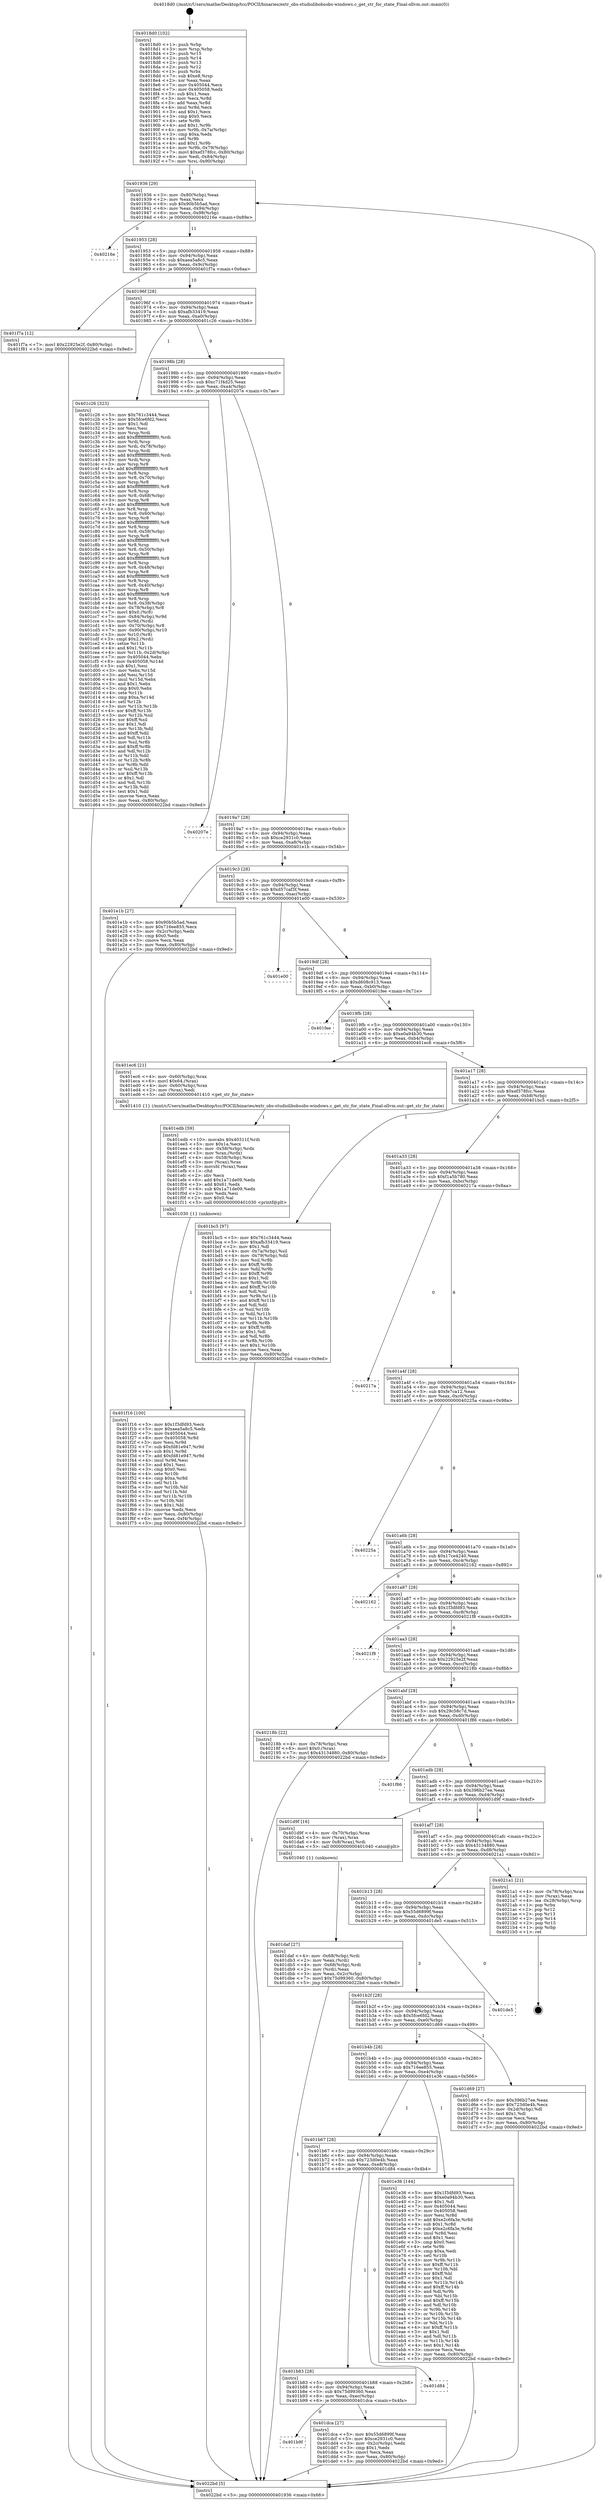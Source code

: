 digraph "0x4018d0" {
  label = "0x4018d0 (/mnt/c/Users/mathe/Desktop/tcc/POCII/binaries/extr_obs-studiolibobsobs-windows.c_get_str_for_state_Final-ollvm.out::main(0))"
  labelloc = "t"
  node[shape=record]

  Entry [label="",width=0.3,height=0.3,shape=circle,fillcolor=black,style=filled]
  "0x401936" [label="{
     0x401936 [29]\l
     | [instrs]\l
     &nbsp;&nbsp;0x401936 \<+3\>: mov -0x80(%rbp),%eax\l
     &nbsp;&nbsp;0x401939 \<+2\>: mov %eax,%ecx\l
     &nbsp;&nbsp;0x40193b \<+6\>: sub $0x90b5b5ad,%ecx\l
     &nbsp;&nbsp;0x401941 \<+6\>: mov %eax,-0x94(%rbp)\l
     &nbsp;&nbsp;0x401947 \<+6\>: mov %ecx,-0x98(%rbp)\l
     &nbsp;&nbsp;0x40194d \<+6\>: je 000000000040216e \<main+0x89e\>\l
  }"]
  "0x40216e" [label="{
     0x40216e\l
  }", style=dashed]
  "0x401953" [label="{
     0x401953 [28]\l
     | [instrs]\l
     &nbsp;&nbsp;0x401953 \<+5\>: jmp 0000000000401958 \<main+0x88\>\l
     &nbsp;&nbsp;0x401958 \<+6\>: mov -0x94(%rbp),%eax\l
     &nbsp;&nbsp;0x40195e \<+5\>: sub $0xaea5a8c5,%eax\l
     &nbsp;&nbsp;0x401963 \<+6\>: mov %eax,-0x9c(%rbp)\l
     &nbsp;&nbsp;0x401969 \<+6\>: je 0000000000401f7a \<main+0x6aa\>\l
  }"]
  Exit [label="",width=0.3,height=0.3,shape=circle,fillcolor=black,style=filled,peripheries=2]
  "0x401f7a" [label="{
     0x401f7a [12]\l
     | [instrs]\l
     &nbsp;&nbsp;0x401f7a \<+7\>: movl $0x22925e2f,-0x80(%rbp)\l
     &nbsp;&nbsp;0x401f81 \<+5\>: jmp 00000000004022bd \<main+0x9ed\>\l
  }"]
  "0x40196f" [label="{
     0x40196f [28]\l
     | [instrs]\l
     &nbsp;&nbsp;0x40196f \<+5\>: jmp 0000000000401974 \<main+0xa4\>\l
     &nbsp;&nbsp;0x401974 \<+6\>: mov -0x94(%rbp),%eax\l
     &nbsp;&nbsp;0x40197a \<+5\>: sub $0xafb33419,%eax\l
     &nbsp;&nbsp;0x40197f \<+6\>: mov %eax,-0xa0(%rbp)\l
     &nbsp;&nbsp;0x401985 \<+6\>: je 0000000000401c26 \<main+0x356\>\l
  }"]
  "0x401f16" [label="{
     0x401f16 [100]\l
     | [instrs]\l
     &nbsp;&nbsp;0x401f16 \<+5\>: mov $0x1f3dfd93,%ecx\l
     &nbsp;&nbsp;0x401f1b \<+5\>: mov $0xaea5a8c5,%edx\l
     &nbsp;&nbsp;0x401f20 \<+7\>: mov 0x405044,%esi\l
     &nbsp;&nbsp;0x401f27 \<+8\>: mov 0x405058,%r8d\l
     &nbsp;&nbsp;0x401f2f \<+3\>: mov %esi,%r9d\l
     &nbsp;&nbsp;0x401f32 \<+7\>: sub $0xfd81e947,%r9d\l
     &nbsp;&nbsp;0x401f39 \<+4\>: sub $0x1,%r9d\l
     &nbsp;&nbsp;0x401f3d \<+7\>: add $0xfd81e947,%r9d\l
     &nbsp;&nbsp;0x401f44 \<+4\>: imul %r9d,%esi\l
     &nbsp;&nbsp;0x401f48 \<+3\>: and $0x1,%esi\l
     &nbsp;&nbsp;0x401f4b \<+3\>: cmp $0x0,%esi\l
     &nbsp;&nbsp;0x401f4e \<+4\>: sete %r10b\l
     &nbsp;&nbsp;0x401f52 \<+4\>: cmp $0xa,%r8d\l
     &nbsp;&nbsp;0x401f56 \<+4\>: setl %r11b\l
     &nbsp;&nbsp;0x401f5a \<+3\>: mov %r10b,%bl\l
     &nbsp;&nbsp;0x401f5d \<+3\>: and %r11b,%bl\l
     &nbsp;&nbsp;0x401f60 \<+3\>: xor %r11b,%r10b\l
     &nbsp;&nbsp;0x401f63 \<+3\>: or %r10b,%bl\l
     &nbsp;&nbsp;0x401f66 \<+3\>: test $0x1,%bl\l
     &nbsp;&nbsp;0x401f69 \<+3\>: cmovne %edx,%ecx\l
     &nbsp;&nbsp;0x401f6c \<+3\>: mov %ecx,-0x80(%rbp)\l
     &nbsp;&nbsp;0x401f6f \<+6\>: mov %eax,-0xf4(%rbp)\l
     &nbsp;&nbsp;0x401f75 \<+5\>: jmp 00000000004022bd \<main+0x9ed\>\l
  }"]
  "0x401c26" [label="{
     0x401c26 [323]\l
     | [instrs]\l
     &nbsp;&nbsp;0x401c26 \<+5\>: mov $0x761c3444,%eax\l
     &nbsp;&nbsp;0x401c2b \<+5\>: mov $0x5fce6fd2,%ecx\l
     &nbsp;&nbsp;0x401c30 \<+2\>: mov $0x1,%dl\l
     &nbsp;&nbsp;0x401c32 \<+2\>: xor %esi,%esi\l
     &nbsp;&nbsp;0x401c34 \<+3\>: mov %rsp,%rdi\l
     &nbsp;&nbsp;0x401c37 \<+4\>: add $0xfffffffffffffff0,%rdi\l
     &nbsp;&nbsp;0x401c3b \<+3\>: mov %rdi,%rsp\l
     &nbsp;&nbsp;0x401c3e \<+4\>: mov %rdi,-0x78(%rbp)\l
     &nbsp;&nbsp;0x401c42 \<+3\>: mov %rsp,%rdi\l
     &nbsp;&nbsp;0x401c45 \<+4\>: add $0xfffffffffffffff0,%rdi\l
     &nbsp;&nbsp;0x401c49 \<+3\>: mov %rdi,%rsp\l
     &nbsp;&nbsp;0x401c4c \<+3\>: mov %rsp,%r8\l
     &nbsp;&nbsp;0x401c4f \<+4\>: add $0xfffffffffffffff0,%r8\l
     &nbsp;&nbsp;0x401c53 \<+3\>: mov %r8,%rsp\l
     &nbsp;&nbsp;0x401c56 \<+4\>: mov %r8,-0x70(%rbp)\l
     &nbsp;&nbsp;0x401c5a \<+3\>: mov %rsp,%r8\l
     &nbsp;&nbsp;0x401c5d \<+4\>: add $0xfffffffffffffff0,%r8\l
     &nbsp;&nbsp;0x401c61 \<+3\>: mov %r8,%rsp\l
     &nbsp;&nbsp;0x401c64 \<+4\>: mov %r8,-0x68(%rbp)\l
     &nbsp;&nbsp;0x401c68 \<+3\>: mov %rsp,%r8\l
     &nbsp;&nbsp;0x401c6b \<+4\>: add $0xfffffffffffffff0,%r8\l
     &nbsp;&nbsp;0x401c6f \<+3\>: mov %r8,%rsp\l
     &nbsp;&nbsp;0x401c72 \<+4\>: mov %r8,-0x60(%rbp)\l
     &nbsp;&nbsp;0x401c76 \<+3\>: mov %rsp,%r8\l
     &nbsp;&nbsp;0x401c79 \<+4\>: add $0xfffffffffffffff0,%r8\l
     &nbsp;&nbsp;0x401c7d \<+3\>: mov %r8,%rsp\l
     &nbsp;&nbsp;0x401c80 \<+4\>: mov %r8,-0x58(%rbp)\l
     &nbsp;&nbsp;0x401c84 \<+3\>: mov %rsp,%r8\l
     &nbsp;&nbsp;0x401c87 \<+4\>: add $0xfffffffffffffff0,%r8\l
     &nbsp;&nbsp;0x401c8b \<+3\>: mov %r8,%rsp\l
     &nbsp;&nbsp;0x401c8e \<+4\>: mov %r8,-0x50(%rbp)\l
     &nbsp;&nbsp;0x401c92 \<+3\>: mov %rsp,%r8\l
     &nbsp;&nbsp;0x401c95 \<+4\>: add $0xfffffffffffffff0,%r8\l
     &nbsp;&nbsp;0x401c99 \<+3\>: mov %r8,%rsp\l
     &nbsp;&nbsp;0x401c9c \<+4\>: mov %r8,-0x48(%rbp)\l
     &nbsp;&nbsp;0x401ca0 \<+3\>: mov %rsp,%r8\l
     &nbsp;&nbsp;0x401ca3 \<+4\>: add $0xfffffffffffffff0,%r8\l
     &nbsp;&nbsp;0x401ca7 \<+3\>: mov %r8,%rsp\l
     &nbsp;&nbsp;0x401caa \<+4\>: mov %r8,-0x40(%rbp)\l
     &nbsp;&nbsp;0x401cae \<+3\>: mov %rsp,%r8\l
     &nbsp;&nbsp;0x401cb1 \<+4\>: add $0xfffffffffffffff0,%r8\l
     &nbsp;&nbsp;0x401cb5 \<+3\>: mov %r8,%rsp\l
     &nbsp;&nbsp;0x401cb8 \<+4\>: mov %r8,-0x38(%rbp)\l
     &nbsp;&nbsp;0x401cbc \<+4\>: mov -0x78(%rbp),%r8\l
     &nbsp;&nbsp;0x401cc0 \<+7\>: movl $0x0,(%r8)\l
     &nbsp;&nbsp;0x401cc7 \<+7\>: mov -0x84(%rbp),%r9d\l
     &nbsp;&nbsp;0x401cce \<+3\>: mov %r9d,(%rdi)\l
     &nbsp;&nbsp;0x401cd1 \<+4\>: mov -0x70(%rbp),%r8\l
     &nbsp;&nbsp;0x401cd5 \<+7\>: mov -0x90(%rbp),%r10\l
     &nbsp;&nbsp;0x401cdc \<+3\>: mov %r10,(%r8)\l
     &nbsp;&nbsp;0x401cdf \<+3\>: cmpl $0x2,(%rdi)\l
     &nbsp;&nbsp;0x401ce2 \<+4\>: setne %r11b\l
     &nbsp;&nbsp;0x401ce6 \<+4\>: and $0x1,%r11b\l
     &nbsp;&nbsp;0x401cea \<+4\>: mov %r11b,-0x2d(%rbp)\l
     &nbsp;&nbsp;0x401cee \<+7\>: mov 0x405044,%ebx\l
     &nbsp;&nbsp;0x401cf5 \<+8\>: mov 0x405058,%r14d\l
     &nbsp;&nbsp;0x401cfd \<+3\>: sub $0x1,%esi\l
     &nbsp;&nbsp;0x401d00 \<+3\>: mov %ebx,%r15d\l
     &nbsp;&nbsp;0x401d03 \<+3\>: add %esi,%r15d\l
     &nbsp;&nbsp;0x401d06 \<+4\>: imul %r15d,%ebx\l
     &nbsp;&nbsp;0x401d0a \<+3\>: and $0x1,%ebx\l
     &nbsp;&nbsp;0x401d0d \<+3\>: cmp $0x0,%ebx\l
     &nbsp;&nbsp;0x401d10 \<+4\>: sete %r11b\l
     &nbsp;&nbsp;0x401d14 \<+4\>: cmp $0xa,%r14d\l
     &nbsp;&nbsp;0x401d18 \<+4\>: setl %r12b\l
     &nbsp;&nbsp;0x401d1c \<+3\>: mov %r11b,%r13b\l
     &nbsp;&nbsp;0x401d1f \<+4\>: xor $0xff,%r13b\l
     &nbsp;&nbsp;0x401d23 \<+3\>: mov %r12b,%sil\l
     &nbsp;&nbsp;0x401d26 \<+4\>: xor $0xff,%sil\l
     &nbsp;&nbsp;0x401d2a \<+3\>: xor $0x1,%dl\l
     &nbsp;&nbsp;0x401d2d \<+3\>: mov %r13b,%dil\l
     &nbsp;&nbsp;0x401d30 \<+4\>: and $0xff,%dil\l
     &nbsp;&nbsp;0x401d34 \<+3\>: and %dl,%r11b\l
     &nbsp;&nbsp;0x401d37 \<+3\>: mov %sil,%r8b\l
     &nbsp;&nbsp;0x401d3a \<+4\>: and $0xff,%r8b\l
     &nbsp;&nbsp;0x401d3e \<+3\>: and %dl,%r12b\l
     &nbsp;&nbsp;0x401d41 \<+3\>: or %r11b,%dil\l
     &nbsp;&nbsp;0x401d44 \<+3\>: or %r12b,%r8b\l
     &nbsp;&nbsp;0x401d47 \<+3\>: xor %r8b,%dil\l
     &nbsp;&nbsp;0x401d4a \<+3\>: or %sil,%r13b\l
     &nbsp;&nbsp;0x401d4d \<+4\>: xor $0xff,%r13b\l
     &nbsp;&nbsp;0x401d51 \<+3\>: or $0x1,%dl\l
     &nbsp;&nbsp;0x401d54 \<+3\>: and %dl,%r13b\l
     &nbsp;&nbsp;0x401d57 \<+3\>: or %r13b,%dil\l
     &nbsp;&nbsp;0x401d5a \<+4\>: test $0x1,%dil\l
     &nbsp;&nbsp;0x401d5e \<+3\>: cmovne %ecx,%eax\l
     &nbsp;&nbsp;0x401d61 \<+3\>: mov %eax,-0x80(%rbp)\l
     &nbsp;&nbsp;0x401d64 \<+5\>: jmp 00000000004022bd \<main+0x9ed\>\l
  }"]
  "0x40198b" [label="{
     0x40198b [28]\l
     | [instrs]\l
     &nbsp;&nbsp;0x40198b \<+5\>: jmp 0000000000401990 \<main+0xc0\>\l
     &nbsp;&nbsp;0x401990 \<+6\>: mov -0x94(%rbp),%eax\l
     &nbsp;&nbsp;0x401996 \<+5\>: sub $0xc71f4d25,%eax\l
     &nbsp;&nbsp;0x40199b \<+6\>: mov %eax,-0xa4(%rbp)\l
     &nbsp;&nbsp;0x4019a1 \<+6\>: je 000000000040207e \<main+0x7ae\>\l
  }"]
  "0x401edb" [label="{
     0x401edb [59]\l
     | [instrs]\l
     &nbsp;&nbsp;0x401edb \<+10\>: movabs $0x40311f,%rdi\l
     &nbsp;&nbsp;0x401ee5 \<+5\>: mov $0x1a,%ecx\l
     &nbsp;&nbsp;0x401eea \<+4\>: mov -0x58(%rbp),%rdx\l
     &nbsp;&nbsp;0x401eee \<+3\>: mov %rax,(%rdx)\l
     &nbsp;&nbsp;0x401ef1 \<+4\>: mov -0x58(%rbp),%rax\l
     &nbsp;&nbsp;0x401ef5 \<+3\>: mov (%rax),%rax\l
     &nbsp;&nbsp;0x401ef8 \<+3\>: movsbl (%rax),%eax\l
     &nbsp;&nbsp;0x401efb \<+1\>: cltd\l
     &nbsp;&nbsp;0x401efc \<+2\>: idiv %ecx\l
     &nbsp;&nbsp;0x401efe \<+6\>: add $0x1a71de09,%edx\l
     &nbsp;&nbsp;0x401f04 \<+3\>: add $0x61,%edx\l
     &nbsp;&nbsp;0x401f07 \<+6\>: sub $0x1a71de09,%edx\l
     &nbsp;&nbsp;0x401f0d \<+2\>: mov %edx,%esi\l
     &nbsp;&nbsp;0x401f0f \<+2\>: mov $0x0,%al\l
     &nbsp;&nbsp;0x401f11 \<+5\>: call 0000000000401030 \<printf@plt\>\l
     | [calls]\l
     &nbsp;&nbsp;0x401030 \{1\} (unknown)\l
  }"]
  "0x40207e" [label="{
     0x40207e\l
  }", style=dashed]
  "0x4019a7" [label="{
     0x4019a7 [28]\l
     | [instrs]\l
     &nbsp;&nbsp;0x4019a7 \<+5\>: jmp 00000000004019ac \<main+0xdc\>\l
     &nbsp;&nbsp;0x4019ac \<+6\>: mov -0x94(%rbp),%eax\l
     &nbsp;&nbsp;0x4019b2 \<+5\>: sub $0xce2931c0,%eax\l
     &nbsp;&nbsp;0x4019b7 \<+6\>: mov %eax,-0xa8(%rbp)\l
     &nbsp;&nbsp;0x4019bd \<+6\>: je 0000000000401e1b \<main+0x54b\>\l
  }"]
  "0x401b9f" [label="{
     0x401b9f\l
  }", style=dashed]
  "0x401e1b" [label="{
     0x401e1b [27]\l
     | [instrs]\l
     &nbsp;&nbsp;0x401e1b \<+5\>: mov $0x90b5b5ad,%eax\l
     &nbsp;&nbsp;0x401e20 \<+5\>: mov $0x716ee855,%ecx\l
     &nbsp;&nbsp;0x401e25 \<+3\>: mov -0x2c(%rbp),%edx\l
     &nbsp;&nbsp;0x401e28 \<+3\>: cmp $0x0,%edx\l
     &nbsp;&nbsp;0x401e2b \<+3\>: cmove %ecx,%eax\l
     &nbsp;&nbsp;0x401e2e \<+3\>: mov %eax,-0x80(%rbp)\l
     &nbsp;&nbsp;0x401e31 \<+5\>: jmp 00000000004022bd \<main+0x9ed\>\l
  }"]
  "0x4019c3" [label="{
     0x4019c3 [28]\l
     | [instrs]\l
     &nbsp;&nbsp;0x4019c3 \<+5\>: jmp 00000000004019c8 \<main+0xf8\>\l
     &nbsp;&nbsp;0x4019c8 \<+6\>: mov -0x94(%rbp),%eax\l
     &nbsp;&nbsp;0x4019ce \<+5\>: sub $0xd57caf3f,%eax\l
     &nbsp;&nbsp;0x4019d3 \<+6\>: mov %eax,-0xac(%rbp)\l
     &nbsp;&nbsp;0x4019d9 \<+6\>: je 0000000000401e00 \<main+0x530\>\l
  }"]
  "0x401dca" [label="{
     0x401dca [27]\l
     | [instrs]\l
     &nbsp;&nbsp;0x401dca \<+5\>: mov $0x55d6899f,%eax\l
     &nbsp;&nbsp;0x401dcf \<+5\>: mov $0xce2931c0,%ecx\l
     &nbsp;&nbsp;0x401dd4 \<+3\>: mov -0x2c(%rbp),%edx\l
     &nbsp;&nbsp;0x401dd7 \<+3\>: cmp $0x1,%edx\l
     &nbsp;&nbsp;0x401dda \<+3\>: cmovl %ecx,%eax\l
     &nbsp;&nbsp;0x401ddd \<+3\>: mov %eax,-0x80(%rbp)\l
     &nbsp;&nbsp;0x401de0 \<+5\>: jmp 00000000004022bd \<main+0x9ed\>\l
  }"]
  "0x401e00" [label="{
     0x401e00\l
  }", style=dashed]
  "0x4019df" [label="{
     0x4019df [28]\l
     | [instrs]\l
     &nbsp;&nbsp;0x4019df \<+5\>: jmp 00000000004019e4 \<main+0x114\>\l
     &nbsp;&nbsp;0x4019e4 \<+6\>: mov -0x94(%rbp),%eax\l
     &nbsp;&nbsp;0x4019ea \<+5\>: sub $0xd608c913,%eax\l
     &nbsp;&nbsp;0x4019ef \<+6\>: mov %eax,-0xb0(%rbp)\l
     &nbsp;&nbsp;0x4019f5 \<+6\>: je 0000000000401fee \<main+0x71e\>\l
  }"]
  "0x401b83" [label="{
     0x401b83 [28]\l
     | [instrs]\l
     &nbsp;&nbsp;0x401b83 \<+5\>: jmp 0000000000401b88 \<main+0x2b8\>\l
     &nbsp;&nbsp;0x401b88 \<+6\>: mov -0x94(%rbp),%eax\l
     &nbsp;&nbsp;0x401b8e \<+5\>: sub $0x75d99360,%eax\l
     &nbsp;&nbsp;0x401b93 \<+6\>: mov %eax,-0xec(%rbp)\l
     &nbsp;&nbsp;0x401b99 \<+6\>: je 0000000000401dca \<main+0x4fa\>\l
  }"]
  "0x401fee" [label="{
     0x401fee\l
  }", style=dashed]
  "0x4019fb" [label="{
     0x4019fb [28]\l
     | [instrs]\l
     &nbsp;&nbsp;0x4019fb \<+5\>: jmp 0000000000401a00 \<main+0x130\>\l
     &nbsp;&nbsp;0x401a00 \<+6\>: mov -0x94(%rbp),%eax\l
     &nbsp;&nbsp;0x401a06 \<+5\>: sub $0xe0a94b30,%eax\l
     &nbsp;&nbsp;0x401a0b \<+6\>: mov %eax,-0xb4(%rbp)\l
     &nbsp;&nbsp;0x401a11 \<+6\>: je 0000000000401ec6 \<main+0x5f6\>\l
  }"]
  "0x401d84" [label="{
     0x401d84\l
  }", style=dashed]
  "0x401ec6" [label="{
     0x401ec6 [21]\l
     | [instrs]\l
     &nbsp;&nbsp;0x401ec6 \<+4\>: mov -0x60(%rbp),%rax\l
     &nbsp;&nbsp;0x401eca \<+6\>: movl $0x64,(%rax)\l
     &nbsp;&nbsp;0x401ed0 \<+4\>: mov -0x60(%rbp),%rax\l
     &nbsp;&nbsp;0x401ed4 \<+2\>: mov (%rax),%edi\l
     &nbsp;&nbsp;0x401ed6 \<+5\>: call 0000000000401410 \<get_str_for_state\>\l
     | [calls]\l
     &nbsp;&nbsp;0x401410 \{1\} (/mnt/c/Users/mathe/Desktop/tcc/POCII/binaries/extr_obs-studiolibobsobs-windows.c_get_str_for_state_Final-ollvm.out::get_str_for_state)\l
  }"]
  "0x401a17" [label="{
     0x401a17 [28]\l
     | [instrs]\l
     &nbsp;&nbsp;0x401a17 \<+5\>: jmp 0000000000401a1c \<main+0x14c\>\l
     &nbsp;&nbsp;0x401a1c \<+6\>: mov -0x94(%rbp),%eax\l
     &nbsp;&nbsp;0x401a22 \<+5\>: sub $0xef378fcc,%eax\l
     &nbsp;&nbsp;0x401a27 \<+6\>: mov %eax,-0xb8(%rbp)\l
     &nbsp;&nbsp;0x401a2d \<+6\>: je 0000000000401bc5 \<main+0x2f5\>\l
  }"]
  "0x401b67" [label="{
     0x401b67 [28]\l
     | [instrs]\l
     &nbsp;&nbsp;0x401b67 \<+5\>: jmp 0000000000401b6c \<main+0x29c\>\l
     &nbsp;&nbsp;0x401b6c \<+6\>: mov -0x94(%rbp),%eax\l
     &nbsp;&nbsp;0x401b72 \<+5\>: sub $0x723d0e4b,%eax\l
     &nbsp;&nbsp;0x401b77 \<+6\>: mov %eax,-0xe8(%rbp)\l
     &nbsp;&nbsp;0x401b7d \<+6\>: je 0000000000401d84 \<main+0x4b4\>\l
  }"]
  "0x401bc5" [label="{
     0x401bc5 [97]\l
     | [instrs]\l
     &nbsp;&nbsp;0x401bc5 \<+5\>: mov $0x761c3444,%eax\l
     &nbsp;&nbsp;0x401bca \<+5\>: mov $0xafb33419,%ecx\l
     &nbsp;&nbsp;0x401bcf \<+2\>: mov $0x1,%dl\l
     &nbsp;&nbsp;0x401bd1 \<+4\>: mov -0x7a(%rbp),%sil\l
     &nbsp;&nbsp;0x401bd5 \<+4\>: mov -0x79(%rbp),%dil\l
     &nbsp;&nbsp;0x401bd9 \<+3\>: mov %sil,%r8b\l
     &nbsp;&nbsp;0x401bdc \<+4\>: xor $0xff,%r8b\l
     &nbsp;&nbsp;0x401be0 \<+3\>: mov %dil,%r9b\l
     &nbsp;&nbsp;0x401be3 \<+4\>: xor $0xff,%r9b\l
     &nbsp;&nbsp;0x401be7 \<+3\>: xor $0x1,%dl\l
     &nbsp;&nbsp;0x401bea \<+3\>: mov %r8b,%r10b\l
     &nbsp;&nbsp;0x401bed \<+4\>: and $0xff,%r10b\l
     &nbsp;&nbsp;0x401bf1 \<+3\>: and %dl,%sil\l
     &nbsp;&nbsp;0x401bf4 \<+3\>: mov %r9b,%r11b\l
     &nbsp;&nbsp;0x401bf7 \<+4\>: and $0xff,%r11b\l
     &nbsp;&nbsp;0x401bfb \<+3\>: and %dl,%dil\l
     &nbsp;&nbsp;0x401bfe \<+3\>: or %sil,%r10b\l
     &nbsp;&nbsp;0x401c01 \<+3\>: or %dil,%r11b\l
     &nbsp;&nbsp;0x401c04 \<+3\>: xor %r11b,%r10b\l
     &nbsp;&nbsp;0x401c07 \<+3\>: or %r9b,%r8b\l
     &nbsp;&nbsp;0x401c0a \<+4\>: xor $0xff,%r8b\l
     &nbsp;&nbsp;0x401c0e \<+3\>: or $0x1,%dl\l
     &nbsp;&nbsp;0x401c11 \<+3\>: and %dl,%r8b\l
     &nbsp;&nbsp;0x401c14 \<+3\>: or %r8b,%r10b\l
     &nbsp;&nbsp;0x401c17 \<+4\>: test $0x1,%r10b\l
     &nbsp;&nbsp;0x401c1b \<+3\>: cmovne %ecx,%eax\l
     &nbsp;&nbsp;0x401c1e \<+3\>: mov %eax,-0x80(%rbp)\l
     &nbsp;&nbsp;0x401c21 \<+5\>: jmp 00000000004022bd \<main+0x9ed\>\l
  }"]
  "0x401a33" [label="{
     0x401a33 [28]\l
     | [instrs]\l
     &nbsp;&nbsp;0x401a33 \<+5\>: jmp 0000000000401a38 \<main+0x168\>\l
     &nbsp;&nbsp;0x401a38 \<+6\>: mov -0x94(%rbp),%eax\l
     &nbsp;&nbsp;0x401a3e \<+5\>: sub $0xf1a5b780,%eax\l
     &nbsp;&nbsp;0x401a43 \<+6\>: mov %eax,-0xbc(%rbp)\l
     &nbsp;&nbsp;0x401a49 \<+6\>: je 000000000040217a \<main+0x8aa\>\l
  }"]
  "0x4022bd" [label="{
     0x4022bd [5]\l
     | [instrs]\l
     &nbsp;&nbsp;0x4022bd \<+5\>: jmp 0000000000401936 \<main+0x66\>\l
  }"]
  "0x4018d0" [label="{
     0x4018d0 [102]\l
     | [instrs]\l
     &nbsp;&nbsp;0x4018d0 \<+1\>: push %rbp\l
     &nbsp;&nbsp;0x4018d1 \<+3\>: mov %rsp,%rbp\l
     &nbsp;&nbsp;0x4018d4 \<+2\>: push %r15\l
     &nbsp;&nbsp;0x4018d6 \<+2\>: push %r14\l
     &nbsp;&nbsp;0x4018d8 \<+2\>: push %r13\l
     &nbsp;&nbsp;0x4018da \<+2\>: push %r12\l
     &nbsp;&nbsp;0x4018dc \<+1\>: push %rbx\l
     &nbsp;&nbsp;0x4018dd \<+7\>: sub $0xe8,%rsp\l
     &nbsp;&nbsp;0x4018e4 \<+2\>: xor %eax,%eax\l
     &nbsp;&nbsp;0x4018e6 \<+7\>: mov 0x405044,%ecx\l
     &nbsp;&nbsp;0x4018ed \<+7\>: mov 0x405058,%edx\l
     &nbsp;&nbsp;0x4018f4 \<+3\>: sub $0x1,%eax\l
     &nbsp;&nbsp;0x4018f7 \<+3\>: mov %ecx,%r8d\l
     &nbsp;&nbsp;0x4018fa \<+3\>: add %eax,%r8d\l
     &nbsp;&nbsp;0x4018fd \<+4\>: imul %r8d,%ecx\l
     &nbsp;&nbsp;0x401901 \<+3\>: and $0x1,%ecx\l
     &nbsp;&nbsp;0x401904 \<+3\>: cmp $0x0,%ecx\l
     &nbsp;&nbsp;0x401907 \<+4\>: sete %r9b\l
     &nbsp;&nbsp;0x40190b \<+4\>: and $0x1,%r9b\l
     &nbsp;&nbsp;0x40190f \<+4\>: mov %r9b,-0x7a(%rbp)\l
     &nbsp;&nbsp;0x401913 \<+3\>: cmp $0xa,%edx\l
     &nbsp;&nbsp;0x401916 \<+4\>: setl %r9b\l
     &nbsp;&nbsp;0x40191a \<+4\>: and $0x1,%r9b\l
     &nbsp;&nbsp;0x40191e \<+4\>: mov %r9b,-0x79(%rbp)\l
     &nbsp;&nbsp;0x401922 \<+7\>: movl $0xef378fcc,-0x80(%rbp)\l
     &nbsp;&nbsp;0x401929 \<+6\>: mov %edi,-0x84(%rbp)\l
     &nbsp;&nbsp;0x40192f \<+7\>: mov %rsi,-0x90(%rbp)\l
  }"]
  "0x401e36" [label="{
     0x401e36 [144]\l
     | [instrs]\l
     &nbsp;&nbsp;0x401e36 \<+5\>: mov $0x1f3dfd93,%eax\l
     &nbsp;&nbsp;0x401e3b \<+5\>: mov $0xe0a94b30,%ecx\l
     &nbsp;&nbsp;0x401e40 \<+2\>: mov $0x1,%dl\l
     &nbsp;&nbsp;0x401e42 \<+7\>: mov 0x405044,%esi\l
     &nbsp;&nbsp;0x401e49 \<+7\>: mov 0x405058,%edi\l
     &nbsp;&nbsp;0x401e50 \<+3\>: mov %esi,%r8d\l
     &nbsp;&nbsp;0x401e53 \<+7\>: add $0xe2c6fa3e,%r8d\l
     &nbsp;&nbsp;0x401e5a \<+4\>: sub $0x1,%r8d\l
     &nbsp;&nbsp;0x401e5e \<+7\>: sub $0xe2c6fa3e,%r8d\l
     &nbsp;&nbsp;0x401e65 \<+4\>: imul %r8d,%esi\l
     &nbsp;&nbsp;0x401e69 \<+3\>: and $0x1,%esi\l
     &nbsp;&nbsp;0x401e6c \<+3\>: cmp $0x0,%esi\l
     &nbsp;&nbsp;0x401e6f \<+4\>: sete %r9b\l
     &nbsp;&nbsp;0x401e73 \<+3\>: cmp $0xa,%edi\l
     &nbsp;&nbsp;0x401e76 \<+4\>: setl %r10b\l
     &nbsp;&nbsp;0x401e7a \<+3\>: mov %r9b,%r11b\l
     &nbsp;&nbsp;0x401e7d \<+4\>: xor $0xff,%r11b\l
     &nbsp;&nbsp;0x401e81 \<+3\>: mov %r10b,%bl\l
     &nbsp;&nbsp;0x401e84 \<+3\>: xor $0xff,%bl\l
     &nbsp;&nbsp;0x401e87 \<+3\>: xor $0x1,%dl\l
     &nbsp;&nbsp;0x401e8a \<+3\>: mov %r11b,%r14b\l
     &nbsp;&nbsp;0x401e8d \<+4\>: and $0xff,%r14b\l
     &nbsp;&nbsp;0x401e91 \<+3\>: and %dl,%r9b\l
     &nbsp;&nbsp;0x401e94 \<+3\>: mov %bl,%r15b\l
     &nbsp;&nbsp;0x401e97 \<+4\>: and $0xff,%r15b\l
     &nbsp;&nbsp;0x401e9b \<+3\>: and %dl,%r10b\l
     &nbsp;&nbsp;0x401e9e \<+3\>: or %r9b,%r14b\l
     &nbsp;&nbsp;0x401ea1 \<+3\>: or %r10b,%r15b\l
     &nbsp;&nbsp;0x401ea4 \<+3\>: xor %r15b,%r14b\l
     &nbsp;&nbsp;0x401ea7 \<+3\>: or %bl,%r11b\l
     &nbsp;&nbsp;0x401eaa \<+4\>: xor $0xff,%r11b\l
     &nbsp;&nbsp;0x401eae \<+3\>: or $0x1,%dl\l
     &nbsp;&nbsp;0x401eb1 \<+3\>: and %dl,%r11b\l
     &nbsp;&nbsp;0x401eb4 \<+3\>: or %r11b,%r14b\l
     &nbsp;&nbsp;0x401eb7 \<+4\>: test $0x1,%r14b\l
     &nbsp;&nbsp;0x401ebb \<+3\>: cmovne %ecx,%eax\l
     &nbsp;&nbsp;0x401ebe \<+3\>: mov %eax,-0x80(%rbp)\l
     &nbsp;&nbsp;0x401ec1 \<+5\>: jmp 00000000004022bd \<main+0x9ed\>\l
  }"]
  "0x401daf" [label="{
     0x401daf [27]\l
     | [instrs]\l
     &nbsp;&nbsp;0x401daf \<+4\>: mov -0x68(%rbp),%rdi\l
     &nbsp;&nbsp;0x401db3 \<+2\>: mov %eax,(%rdi)\l
     &nbsp;&nbsp;0x401db5 \<+4\>: mov -0x68(%rbp),%rdi\l
     &nbsp;&nbsp;0x401db9 \<+2\>: mov (%rdi),%eax\l
     &nbsp;&nbsp;0x401dbb \<+3\>: mov %eax,-0x2c(%rbp)\l
     &nbsp;&nbsp;0x401dbe \<+7\>: movl $0x75d99360,-0x80(%rbp)\l
     &nbsp;&nbsp;0x401dc5 \<+5\>: jmp 00000000004022bd \<main+0x9ed\>\l
  }"]
  "0x40217a" [label="{
     0x40217a\l
  }", style=dashed]
  "0x401a4f" [label="{
     0x401a4f [28]\l
     | [instrs]\l
     &nbsp;&nbsp;0x401a4f \<+5\>: jmp 0000000000401a54 \<main+0x184\>\l
     &nbsp;&nbsp;0x401a54 \<+6\>: mov -0x94(%rbp),%eax\l
     &nbsp;&nbsp;0x401a5a \<+5\>: sub $0xfe7ca12,%eax\l
     &nbsp;&nbsp;0x401a5f \<+6\>: mov %eax,-0xc0(%rbp)\l
     &nbsp;&nbsp;0x401a65 \<+6\>: je 000000000040225a \<main+0x98a\>\l
  }"]
  "0x401b4b" [label="{
     0x401b4b [28]\l
     | [instrs]\l
     &nbsp;&nbsp;0x401b4b \<+5\>: jmp 0000000000401b50 \<main+0x280\>\l
     &nbsp;&nbsp;0x401b50 \<+6\>: mov -0x94(%rbp),%eax\l
     &nbsp;&nbsp;0x401b56 \<+5\>: sub $0x716ee855,%eax\l
     &nbsp;&nbsp;0x401b5b \<+6\>: mov %eax,-0xe4(%rbp)\l
     &nbsp;&nbsp;0x401b61 \<+6\>: je 0000000000401e36 \<main+0x566\>\l
  }"]
  "0x40225a" [label="{
     0x40225a\l
  }", style=dashed]
  "0x401a6b" [label="{
     0x401a6b [28]\l
     | [instrs]\l
     &nbsp;&nbsp;0x401a6b \<+5\>: jmp 0000000000401a70 \<main+0x1a0\>\l
     &nbsp;&nbsp;0x401a70 \<+6\>: mov -0x94(%rbp),%eax\l
     &nbsp;&nbsp;0x401a76 \<+5\>: sub $0x17ce4240,%eax\l
     &nbsp;&nbsp;0x401a7b \<+6\>: mov %eax,-0xc4(%rbp)\l
     &nbsp;&nbsp;0x401a81 \<+6\>: je 0000000000402162 \<main+0x892\>\l
  }"]
  "0x401d69" [label="{
     0x401d69 [27]\l
     | [instrs]\l
     &nbsp;&nbsp;0x401d69 \<+5\>: mov $0x396b27ee,%eax\l
     &nbsp;&nbsp;0x401d6e \<+5\>: mov $0x723d0e4b,%ecx\l
     &nbsp;&nbsp;0x401d73 \<+3\>: mov -0x2d(%rbp),%dl\l
     &nbsp;&nbsp;0x401d76 \<+3\>: test $0x1,%dl\l
     &nbsp;&nbsp;0x401d79 \<+3\>: cmovne %ecx,%eax\l
     &nbsp;&nbsp;0x401d7c \<+3\>: mov %eax,-0x80(%rbp)\l
     &nbsp;&nbsp;0x401d7f \<+5\>: jmp 00000000004022bd \<main+0x9ed\>\l
  }"]
  "0x402162" [label="{
     0x402162\l
  }", style=dashed]
  "0x401a87" [label="{
     0x401a87 [28]\l
     | [instrs]\l
     &nbsp;&nbsp;0x401a87 \<+5\>: jmp 0000000000401a8c \<main+0x1bc\>\l
     &nbsp;&nbsp;0x401a8c \<+6\>: mov -0x94(%rbp),%eax\l
     &nbsp;&nbsp;0x401a92 \<+5\>: sub $0x1f3dfd93,%eax\l
     &nbsp;&nbsp;0x401a97 \<+6\>: mov %eax,-0xc8(%rbp)\l
     &nbsp;&nbsp;0x401a9d \<+6\>: je 00000000004021f8 \<main+0x928\>\l
  }"]
  "0x401b2f" [label="{
     0x401b2f [28]\l
     | [instrs]\l
     &nbsp;&nbsp;0x401b2f \<+5\>: jmp 0000000000401b34 \<main+0x264\>\l
     &nbsp;&nbsp;0x401b34 \<+6\>: mov -0x94(%rbp),%eax\l
     &nbsp;&nbsp;0x401b3a \<+5\>: sub $0x5fce6fd2,%eax\l
     &nbsp;&nbsp;0x401b3f \<+6\>: mov %eax,-0xe0(%rbp)\l
     &nbsp;&nbsp;0x401b45 \<+6\>: je 0000000000401d69 \<main+0x499\>\l
  }"]
  "0x4021f8" [label="{
     0x4021f8\l
  }", style=dashed]
  "0x401aa3" [label="{
     0x401aa3 [28]\l
     | [instrs]\l
     &nbsp;&nbsp;0x401aa3 \<+5\>: jmp 0000000000401aa8 \<main+0x1d8\>\l
     &nbsp;&nbsp;0x401aa8 \<+6\>: mov -0x94(%rbp),%eax\l
     &nbsp;&nbsp;0x401aae \<+5\>: sub $0x22925e2f,%eax\l
     &nbsp;&nbsp;0x401ab3 \<+6\>: mov %eax,-0xcc(%rbp)\l
     &nbsp;&nbsp;0x401ab9 \<+6\>: je 000000000040218b \<main+0x8bb\>\l
  }"]
  "0x401de5" [label="{
     0x401de5\l
  }", style=dashed]
  "0x40218b" [label="{
     0x40218b [22]\l
     | [instrs]\l
     &nbsp;&nbsp;0x40218b \<+4\>: mov -0x78(%rbp),%rax\l
     &nbsp;&nbsp;0x40218f \<+6\>: movl $0x0,(%rax)\l
     &nbsp;&nbsp;0x402195 \<+7\>: movl $0x43134880,-0x80(%rbp)\l
     &nbsp;&nbsp;0x40219c \<+5\>: jmp 00000000004022bd \<main+0x9ed\>\l
  }"]
  "0x401abf" [label="{
     0x401abf [28]\l
     | [instrs]\l
     &nbsp;&nbsp;0x401abf \<+5\>: jmp 0000000000401ac4 \<main+0x1f4\>\l
     &nbsp;&nbsp;0x401ac4 \<+6\>: mov -0x94(%rbp),%eax\l
     &nbsp;&nbsp;0x401aca \<+5\>: sub $0x29c58c7d,%eax\l
     &nbsp;&nbsp;0x401acf \<+6\>: mov %eax,-0xd0(%rbp)\l
     &nbsp;&nbsp;0x401ad5 \<+6\>: je 0000000000401f86 \<main+0x6b6\>\l
  }"]
  "0x401b13" [label="{
     0x401b13 [28]\l
     | [instrs]\l
     &nbsp;&nbsp;0x401b13 \<+5\>: jmp 0000000000401b18 \<main+0x248\>\l
     &nbsp;&nbsp;0x401b18 \<+6\>: mov -0x94(%rbp),%eax\l
     &nbsp;&nbsp;0x401b1e \<+5\>: sub $0x55d6899f,%eax\l
     &nbsp;&nbsp;0x401b23 \<+6\>: mov %eax,-0xdc(%rbp)\l
     &nbsp;&nbsp;0x401b29 \<+6\>: je 0000000000401de5 \<main+0x515\>\l
  }"]
  "0x401f86" [label="{
     0x401f86\l
  }", style=dashed]
  "0x401adb" [label="{
     0x401adb [28]\l
     | [instrs]\l
     &nbsp;&nbsp;0x401adb \<+5\>: jmp 0000000000401ae0 \<main+0x210\>\l
     &nbsp;&nbsp;0x401ae0 \<+6\>: mov -0x94(%rbp),%eax\l
     &nbsp;&nbsp;0x401ae6 \<+5\>: sub $0x396b27ee,%eax\l
     &nbsp;&nbsp;0x401aeb \<+6\>: mov %eax,-0xd4(%rbp)\l
     &nbsp;&nbsp;0x401af1 \<+6\>: je 0000000000401d9f \<main+0x4cf\>\l
  }"]
  "0x4021a1" [label="{
     0x4021a1 [21]\l
     | [instrs]\l
     &nbsp;&nbsp;0x4021a1 \<+4\>: mov -0x78(%rbp),%rax\l
     &nbsp;&nbsp;0x4021a5 \<+2\>: mov (%rax),%eax\l
     &nbsp;&nbsp;0x4021a7 \<+4\>: lea -0x28(%rbp),%rsp\l
     &nbsp;&nbsp;0x4021ab \<+1\>: pop %rbx\l
     &nbsp;&nbsp;0x4021ac \<+2\>: pop %r12\l
     &nbsp;&nbsp;0x4021ae \<+2\>: pop %r13\l
     &nbsp;&nbsp;0x4021b0 \<+2\>: pop %r14\l
     &nbsp;&nbsp;0x4021b2 \<+2\>: pop %r15\l
     &nbsp;&nbsp;0x4021b4 \<+1\>: pop %rbp\l
     &nbsp;&nbsp;0x4021b5 \<+1\>: ret\l
  }"]
  "0x401d9f" [label="{
     0x401d9f [16]\l
     | [instrs]\l
     &nbsp;&nbsp;0x401d9f \<+4\>: mov -0x70(%rbp),%rax\l
     &nbsp;&nbsp;0x401da3 \<+3\>: mov (%rax),%rax\l
     &nbsp;&nbsp;0x401da6 \<+4\>: mov 0x8(%rax),%rdi\l
     &nbsp;&nbsp;0x401daa \<+5\>: call 0000000000401040 \<atoi@plt\>\l
     | [calls]\l
     &nbsp;&nbsp;0x401040 \{1\} (unknown)\l
  }"]
  "0x401af7" [label="{
     0x401af7 [28]\l
     | [instrs]\l
     &nbsp;&nbsp;0x401af7 \<+5\>: jmp 0000000000401afc \<main+0x22c\>\l
     &nbsp;&nbsp;0x401afc \<+6\>: mov -0x94(%rbp),%eax\l
     &nbsp;&nbsp;0x401b02 \<+5\>: sub $0x43134880,%eax\l
     &nbsp;&nbsp;0x401b07 \<+6\>: mov %eax,-0xd8(%rbp)\l
     &nbsp;&nbsp;0x401b0d \<+6\>: je 00000000004021a1 \<main+0x8d1\>\l
  }"]
  Entry -> "0x4018d0" [label=" 1"]
  "0x401936" -> "0x40216e" [label=" 0"]
  "0x401936" -> "0x401953" [label=" 11"]
  "0x4021a1" -> Exit [label=" 1"]
  "0x401953" -> "0x401f7a" [label=" 1"]
  "0x401953" -> "0x40196f" [label=" 10"]
  "0x40218b" -> "0x4022bd" [label=" 1"]
  "0x40196f" -> "0x401c26" [label=" 1"]
  "0x40196f" -> "0x40198b" [label=" 9"]
  "0x401f7a" -> "0x4022bd" [label=" 1"]
  "0x40198b" -> "0x40207e" [label=" 0"]
  "0x40198b" -> "0x4019a7" [label=" 9"]
  "0x401f16" -> "0x4022bd" [label=" 1"]
  "0x4019a7" -> "0x401e1b" [label=" 1"]
  "0x4019a7" -> "0x4019c3" [label=" 8"]
  "0x401edb" -> "0x401f16" [label=" 1"]
  "0x4019c3" -> "0x401e00" [label=" 0"]
  "0x4019c3" -> "0x4019df" [label=" 8"]
  "0x401ec6" -> "0x401edb" [label=" 1"]
  "0x4019df" -> "0x401fee" [label=" 0"]
  "0x4019df" -> "0x4019fb" [label=" 8"]
  "0x401e1b" -> "0x4022bd" [label=" 1"]
  "0x4019fb" -> "0x401ec6" [label=" 1"]
  "0x4019fb" -> "0x401a17" [label=" 7"]
  "0x401dca" -> "0x4022bd" [label=" 1"]
  "0x401a17" -> "0x401bc5" [label=" 1"]
  "0x401a17" -> "0x401a33" [label=" 6"]
  "0x401bc5" -> "0x4022bd" [label=" 1"]
  "0x4018d0" -> "0x401936" [label=" 1"]
  "0x4022bd" -> "0x401936" [label=" 10"]
  "0x401b83" -> "0x401dca" [label=" 1"]
  "0x401c26" -> "0x4022bd" [label=" 1"]
  "0x401e36" -> "0x4022bd" [label=" 1"]
  "0x401a33" -> "0x40217a" [label=" 0"]
  "0x401a33" -> "0x401a4f" [label=" 6"]
  "0x401b67" -> "0x401d84" [label=" 0"]
  "0x401a4f" -> "0x40225a" [label=" 0"]
  "0x401a4f" -> "0x401a6b" [label=" 6"]
  "0x401b83" -> "0x401b9f" [label=" 0"]
  "0x401a6b" -> "0x402162" [label=" 0"]
  "0x401a6b" -> "0x401a87" [label=" 6"]
  "0x401b4b" -> "0x401b67" [label=" 1"]
  "0x401a87" -> "0x4021f8" [label=" 0"]
  "0x401a87" -> "0x401aa3" [label=" 6"]
  "0x401b67" -> "0x401b83" [label=" 1"]
  "0x401aa3" -> "0x40218b" [label=" 1"]
  "0x401aa3" -> "0x401abf" [label=" 5"]
  "0x401daf" -> "0x4022bd" [label=" 1"]
  "0x401abf" -> "0x401f86" [label=" 0"]
  "0x401abf" -> "0x401adb" [label=" 5"]
  "0x401d69" -> "0x4022bd" [label=" 1"]
  "0x401adb" -> "0x401d9f" [label=" 1"]
  "0x401adb" -> "0x401af7" [label=" 4"]
  "0x401b2f" -> "0x401b4b" [label=" 2"]
  "0x401af7" -> "0x4021a1" [label=" 1"]
  "0x401af7" -> "0x401b13" [label=" 3"]
  "0x401d9f" -> "0x401daf" [label=" 1"]
  "0x401b13" -> "0x401de5" [label=" 0"]
  "0x401b13" -> "0x401b2f" [label=" 3"]
  "0x401b4b" -> "0x401e36" [label=" 1"]
  "0x401b2f" -> "0x401d69" [label=" 1"]
}
